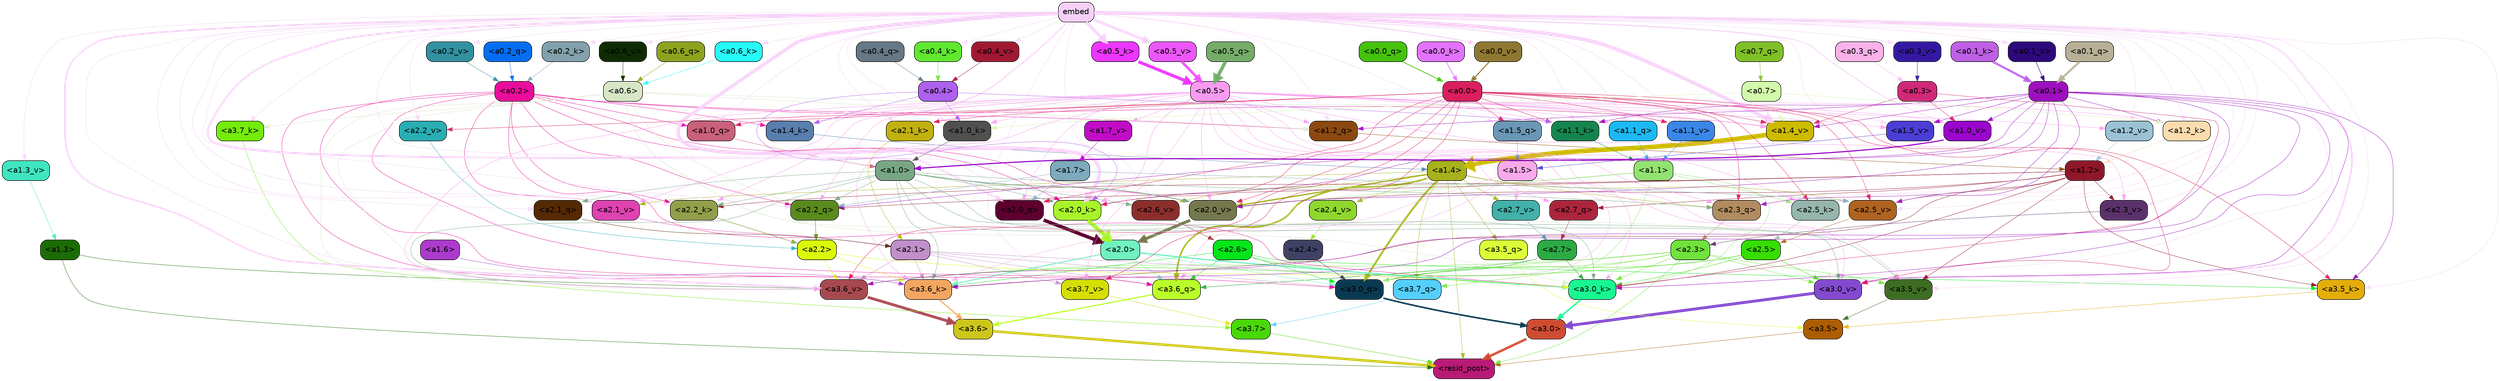 strict digraph "" {
	graph [bgcolor=transparent,
		layout=dot,
		overlap=false,
		splines=true
	];
	"<a3.7>"	[color=black,
		fillcolor="#49d809",
		fontname=Helvetica,
		shape=box,
		style="filled, rounded"];
	"<resid_post>"	[color=black,
		fillcolor="#b81a75",
		fontname=Helvetica,
		shape=box,
		style="filled, rounded"];
	"<a3.7>" -> "<resid_post>"	[color="#49d809",
		penwidth=0.6239100098609924];
	"<a3.6>"	[color=black,
		fillcolor="#ccc61b",
		fontname=Helvetica,
		shape=box,
		style="filled, rounded"];
	"<a3.6>" -> "<resid_post>"	[color="#ccc61b",
		penwidth=4.569062113761902];
	"<a3.5>"	[color=black,
		fillcolor="#ad5d03",
		fontname=Helvetica,
		shape=box,
		style="filled, rounded"];
	"<a3.5>" -> "<resid_post>"	[color="#ad5d03",
		penwidth=0.6];
	"<a3.0>"	[color=black,
		fillcolor="#cf4c32",
		fontname=Helvetica,
		shape=box,
		style="filled, rounded"];
	"<a3.0>" -> "<resid_post>"	[color="#cf4c32",
		penwidth=4.283544182777405];
	"<a2.3>"	[color=black,
		fillcolor="#70e23c",
		fontname=Helvetica,
		shape=box,
		style="filled, rounded"];
	"<a2.3>" -> "<resid_post>"	[color="#70e23c",
		penwidth=0.6];
	"<a3.7_q>"	[color=black,
		fillcolor="#53cffb",
		fontname=Helvetica,
		shape=box,
		style="filled, rounded"];
	"<a2.3>" -> "<a3.7_q>"	[color="#70e23c",
		penwidth=0.6];
	"<a3.6_q>"	[color=black,
		fillcolor="#baff28",
		fontname=Helvetica,
		shape=box,
		style="filled, rounded"];
	"<a2.3>" -> "<a3.6_q>"	[color="#70e23c",
		penwidth=0.6];
	"<a3.0_q>"	[color=black,
		fillcolor="#0a3a51",
		fontname=Helvetica,
		shape=box,
		style="filled, rounded"];
	"<a2.3>" -> "<a3.0_q>"	[color="#70e23c",
		penwidth=0.6];
	"<a3.0_k>"	[color=black,
		fillcolor="#17f691",
		fontname=Helvetica,
		shape=box,
		style="filled, rounded"];
	"<a2.3>" -> "<a3.0_k>"	[color="#70e23c",
		penwidth=0.6];
	"<a3.6_v>"	[color=black,
		fillcolor="#a84950",
		fontname=Helvetica,
		shape=box,
		style="filled, rounded"];
	"<a2.3>" -> "<a3.6_v>"	[color="#70e23c",
		penwidth=0.6];
	"<a3.5_v>"	[color=black,
		fillcolor="#3d6d22",
		fontname=Helvetica,
		shape=box,
		style="filled, rounded"];
	"<a2.3>" -> "<a3.5_v>"	[color="#70e23c",
		penwidth=0.6];
	"<a3.0_v>"	[color=black,
		fillcolor="#834ad0",
		fontname=Helvetica,
		shape=box,
		style="filled, rounded"];
	"<a2.3>" -> "<a3.0_v>"	[color="#70e23c",
		penwidth=0.6];
	"<a1.4>"	[color=black,
		fillcolor="#a6b11b",
		fontname=Helvetica,
		shape=box,
		style="filled, rounded"];
	"<a1.4>" -> "<resid_post>"	[color="#a6b11b",
		penwidth=0.6];
	"<a1.4>" -> "<a3.7_q>"	[color="#a6b11b",
		penwidth=0.6];
	"<a1.4>" -> "<a3.6_q>"	[color="#a6b11b",
		penwidth=2.7934007048606873];
	"<a3.5_q>"	[color=black,
		fillcolor="#dbfe39",
		fontname=Helvetica,
		shape=box,
		style="filled, rounded"];
	"<a1.4>" -> "<a3.5_q>"	[color="#a6b11b",
		penwidth=0.6];
	"<a1.4>" -> "<a3.0_q>"	[color="#a6b11b",
		penwidth=3.340754985809326];
	"<a2.3_q>"	[color=black,
		fillcolor="#b18c60",
		fontname=Helvetica,
		shape=box,
		style="filled, rounded"];
	"<a1.4>" -> "<a2.3_q>"	[color="#a6b11b",
		penwidth=0.6];
	"<a2.7_v>"	[color=black,
		fillcolor="#41b1a9",
		fontname=Helvetica,
		shape=box,
		style="filled, rounded"];
	"<a1.4>" -> "<a2.7_v>"	[color="#a6b11b",
		penwidth=0.6];
	"<a2.6_v>"	[color=black,
		fillcolor="#8c2e2b",
		fontname=Helvetica,
		shape=box,
		style="filled, rounded"];
	"<a1.4>" -> "<a2.6_v>"	[color="#a6b11b",
		penwidth=0.6];
	"<a2.5_v>"	[color=black,
		fillcolor="#af631f",
		fontname=Helvetica,
		shape=box,
		style="filled, rounded"];
	"<a1.4>" -> "<a2.5_v>"	[color="#a6b11b",
		penwidth=0.6];
	"<a2.4_v>"	[color=black,
		fillcolor="#8fd72d",
		fontname=Helvetica,
		shape=box,
		style="filled, rounded"];
	"<a1.4>" -> "<a2.4_v>"	[color="#a6b11b",
		penwidth=0.6];
	"<a2.1_v>"	[color=black,
		fillcolor="#df42b1",
		fontname=Helvetica,
		shape=box,
		style="filled, rounded"];
	"<a1.4>" -> "<a2.1_v>"	[color="#a6b11b",
		penwidth=0.6];
	"<a2.0_v>"	[color=black,
		fillcolor="#74784c",
		fontname=Helvetica,
		shape=box,
		style="filled, rounded"];
	"<a1.4>" -> "<a2.0_v>"	[color="#a6b11b",
		penwidth=2.268759250640869];
	"<a1.3>"	[color=black,
		fillcolor="#1b6c04",
		fontname=Helvetica,
		shape=box,
		style="filled, rounded"];
	"<a1.3>" -> "<resid_post>"	[color="#1b6c04",
		penwidth=0.6];
	"<a1.3>" -> "<a3.6_v>"	[color="#1b6c04",
		penwidth=0.6];
	"<a3.7_q>" -> "<a3.7>"	[color="#53cffb",
		penwidth=0.6];
	"<a3.6_q>" -> "<a3.6>"	[color="#baff28",
		penwidth=2.0347584784030914];
	"<a3.5_q>" -> "<a3.5>"	[color="#dbfe39",
		penwidth=0.6];
	"<a3.0_q>" -> "<a3.0>"	[color="#0a3a51",
		penwidth=2.8635367155075073];
	"<a3.7_k>"	[color=black,
		fillcolor="#74ec0c",
		fontname=Helvetica,
		shape=box,
		style="filled, rounded"];
	"<a3.7_k>" -> "<a3.7>"	[color="#74ec0c",
		penwidth=0.6];
	"<a3.6_k>"	[color=black,
		fillcolor="#f3a661",
		fontname=Helvetica,
		shape=box,
		style="filled, rounded"];
	"<a3.6_k>" -> "<a3.6>"	[color="#f3a661",
		penwidth=2.1760786175727844];
	"<a3.5_k>"	[color=black,
		fillcolor="#e4ad0a",
		fontname=Helvetica,
		shape=box,
		style="filled, rounded"];
	"<a3.5_k>" -> "<a3.5>"	[color="#e4ad0a",
		penwidth=0.6];
	"<a3.0_k>" -> "<a3.0>"	[color="#17f691",
		penwidth=2.632905662059784];
	"<a3.7_v>"	[color=black,
		fillcolor="#d6df03",
		fontname=Helvetica,
		shape=box,
		style="filled, rounded"];
	"<a3.7_v>" -> "<a3.7>"	[color="#d6df03",
		penwidth=0.6];
	"<a3.6_v>" -> "<a3.6>"	[color="#a84950",
		penwidth=4.981305837631226];
	"<a3.5_v>" -> "<a3.5>"	[color="#3d6d22",
		penwidth=0.6];
	"<a3.0_v>" -> "<a3.0>"	[color="#834ad0",
		penwidth=5.168330669403076];
	"<a2.7>"	[color=black,
		fillcolor="#2caa44",
		fontname=Helvetica,
		shape=box,
		style="filled, rounded"];
	"<a2.7>" -> "<a3.6_q>"	[color="#2caa44",
		penwidth=0.6];
	"<a2.7>" -> "<a3.0_q>"	[color="#2caa44",
		penwidth=0.6];
	"<a2.7>" -> "<a3.0_k>"	[color="#2caa44",
		penwidth=0.6];
	"<a2.6>"	[color=black,
		fillcolor="#03e619",
		fontname=Helvetica,
		shape=box,
		style="filled, rounded"];
	"<a2.6>" -> "<a3.6_q>"	[color="#03e619",
		penwidth=0.6];
	"<a2.6>" -> "<a3.0_q>"	[color="#03e619",
		penwidth=0.6];
	"<a2.6>" -> "<a3.6_k>"	[color="#03e619",
		penwidth=0.6];
	"<a2.6>" -> "<a3.5_k>"	[color="#03e619",
		penwidth=0.6];
	"<a2.6>" -> "<a3.0_k>"	[color="#03e619",
		penwidth=0.6];
	"<a2.1>"	[color=black,
		fillcolor="#c18fc9",
		fontname=Helvetica,
		shape=box,
		style="filled, rounded"];
	"<a2.1>" -> "<a3.6_q>"	[color="#c18fc9",
		penwidth=0.6];
	"<a2.1>" -> "<a3.0_q>"	[color="#c18fc9",
		penwidth=0.6];
	"<a2.1>" -> "<a3.6_k>"	[color="#c18fc9",
		penwidth=0.6];
	"<a2.1>" -> "<a3.0_k>"	[color="#c18fc9",
		penwidth=0.6];
	"<a2.1>" -> "<a3.7_v>"	[color="#c18fc9",
		penwidth=0.6];
	"<a2.1>" -> "<a3.6_v>"	[color="#c18fc9",
		penwidth=0.6];
	"<a2.0>"	[color=black,
		fillcolor="#70f1c2",
		fontname=Helvetica,
		shape=box,
		style="filled, rounded"];
	"<a2.0>" -> "<a3.6_q>"	[color="#70f1c2",
		penwidth=0.6];
	"<a2.0>" -> "<a3.0_q>"	[color="#70f1c2",
		penwidth=0.6];
	"<a2.0>" -> "<a3.6_k>"	[color="#70f1c2",
		penwidth=1.6382827460765839];
	"<a2.0>" -> "<a3.0_k>"	[color="#70f1c2",
		penwidth=2.161143198609352];
	"<a1.5>"	[color=black,
		fillcolor="#f8a9ea",
		fontname=Helvetica,
		shape=box,
		style="filled, rounded"];
	"<a1.5>" -> "<a3.6_q>"	[color="#f8a9ea",
		penwidth=0.6];
	"<a1.5>" -> "<a3.0_q>"	[color="#f8a9ea",
		penwidth=0.6];
	"<a1.5>" -> "<a3.6_k>"	[color="#f8a9ea",
		penwidth=0.6];
	"<a1.5>" -> "<a3.0_k>"	[color="#f8a9ea",
		penwidth=0.6];
	"<a1.5>" -> "<a2.7_v>"	[color="#f8a9ea",
		penwidth=0.6];
	"<a0.2>"	[color=black,
		fillcolor="#ea0d9c",
		fontname=Helvetica,
		shape=box,
		style="filled, rounded"];
	"<a0.2>" -> "<a3.6_q>"	[color="#ea0d9c",
		penwidth=0.6];
	"<a0.2>" -> "<a3.0_q>"	[color="#ea0d9c",
		penwidth=0.6];
	"<a0.2>" -> "<a3.6_k>"	[color="#ea0d9c",
		penwidth=0.6];
	"<a0.2>" -> "<a3.0_k>"	[color="#ea0d9c",
		penwidth=0.6];
	"<a2.2_q>"	[color=black,
		fillcolor="#598b1c",
		fontname=Helvetica,
		shape=box,
		style="filled, rounded"];
	"<a0.2>" -> "<a2.2_q>"	[color="#ea0d9c",
		penwidth=0.6];
	"<a2.2_k>"	[color=black,
		fillcolor="#929f4a",
		fontname=Helvetica,
		shape=box,
		style="filled, rounded"];
	"<a0.2>" -> "<a2.2_k>"	[color="#ea0d9c",
		penwidth=0.6];
	"<a2.0_k>"	[color=black,
		fillcolor="#a9f429",
		fontname=Helvetica,
		shape=box,
		style="filled, rounded"];
	"<a0.2>" -> "<a2.0_k>"	[color="#ea0d9c",
		penwidth=0.6];
	"<a0.2>" -> "<a2.1_v>"	[color="#ea0d9c",
		penwidth=0.6];
	"<a0.2>" -> "<a2.0_v>"	[color="#ea0d9c",
		penwidth=0.6];
	"<a1.2_q>"	[color=black,
		fillcolor="#8b4810",
		fontname=Helvetica,
		shape=box,
		style="filled, rounded"];
	"<a0.2>" -> "<a1.2_q>"	[color="#ea0d9c",
		penwidth=0.6];
	"<a1.0_q>"	[color=black,
		fillcolor="#c9607c",
		fontname=Helvetica,
		shape=box,
		style="filled, rounded"];
	"<a0.2>" -> "<a1.0_q>"	[color="#ea0d9c",
		penwidth=0.6];
	"<a1.4_k>"	[color=black,
		fillcolor="#587fae",
		fontname=Helvetica,
		shape=box,
		style="filled, rounded"];
	"<a0.2>" -> "<a1.4_k>"	[color="#ea0d9c",
		penwidth=0.6];
	"<a1.4_v>"	[color=black,
		fillcolor="#cdbb00",
		fontname=Helvetica,
		shape=box,
		style="filled, rounded"];
	"<a0.2>" -> "<a1.4_v>"	[color="#ea0d9c",
		penwidth=0.6];
	"<a2.5>"	[color=black,
		fillcolor="#37de02",
		fontname=Helvetica,
		shape=box,
		style="filled, rounded"];
	"<a2.5>" -> "<a3.0_q>"	[color="#37de02",
		penwidth=0.6];
	"<a2.5>" -> "<a3.0_k>"	[color="#37de02",
		penwidth=0.6];
	"<a2.5>" -> "<a3.6_v>"	[color="#37de02",
		penwidth=0.6];
	"<a2.5>" -> "<a3.0_v>"	[color="#37de02",
		penwidth=0.6];
	"<a2.4>"	[color=black,
		fillcolor="#3f4165",
		fontname=Helvetica,
		shape=box,
		style="filled, rounded"];
	"<a2.4>" -> "<a3.0_q>"	[color="#3f4165",
		penwidth=0.6];
	"<a1.1>"	[color=black,
		fillcolor="#93e271",
		fontname=Helvetica,
		shape=box,
		style="filled, rounded"];
	"<a1.1>" -> "<a3.0_q>"	[color="#93e271",
		penwidth=0.6];
	"<a1.1>" -> "<a3.0_k>"	[color="#93e271",
		penwidth=0.6];
	"<a2.5_k>"	[color=black,
		fillcolor="#96b6ad",
		fontname=Helvetica,
		shape=box,
		style="filled, rounded"];
	"<a1.1>" -> "<a2.5_k>"	[color="#93e271",
		penwidth=0.6];
	"<a1.1>" -> "<a2.0_k>"	[color="#93e271",
		penwidth=0.6];
	"<a1.1>" -> "<a2.0_v>"	[color="#93e271",
		penwidth=0.6];
	"<a0.6>"	[color=black,
		fillcolor="#d9e6c6",
		fontname=Helvetica,
		shape=box,
		style="filled, rounded"];
	"<a0.6>" -> "<a3.7_k>"	[color="#d9e6c6",
		penwidth=0.6];
	"<a0.6>" -> "<a3.6_k>"	[color="#d9e6c6",
		penwidth=0.6];
	"<a0.6>" -> "<a3.0_k>"	[color="#d9e6c6",
		penwidth=0.6];
	"<a0.6>" -> "<a3.6_v>"	[color="#d9e6c6",
		penwidth=0.6];
	"<a0.6>" -> "<a3.0_v>"	[color="#d9e6c6",
		penwidth=0.6];
	"<a0.6>" -> "<a2.2_q>"	[color="#d9e6c6",
		penwidth=0.6];
	"<a0.6>" -> "<a1.2_q>"	[color="#d9e6c6",
		penwidth=0.6];
	"<a0.6>" -> "<a1.4_v>"	[color="#d9e6c6",
		penwidth=0.6];
	embed	[color=black,
		fillcolor="#f6d1f7",
		fontname=Helvetica,
		shape=box,
		style="filled, rounded"];
	embed -> "<a3.7_k>"	[color="#f6d1f7",
		penwidth=0.6];
	embed -> "<a3.6_k>"	[color="#f6d1f7",
		penwidth=0.6];
	embed -> "<a3.5_k>"	[color="#f6d1f7",
		penwidth=0.6];
	embed -> "<a3.0_k>"	[color="#f6d1f7",
		penwidth=0.6];
	embed -> "<a3.7_v>"	[color="#f6d1f7",
		penwidth=0.6];
	embed -> "<a3.6_v>"	[color="#f6d1f7",
		penwidth=2.7825746536254883];
	embed -> "<a3.5_v>"	[color="#f6d1f7",
		penwidth=0.6];
	embed -> "<a3.0_v>"	[color="#f6d1f7",
		penwidth=2.6950180530548096];
	embed -> "<a2.3_q>"	[color="#f6d1f7",
		penwidth=0.6];
	embed -> "<a2.2_q>"	[color="#f6d1f7",
		penwidth=0.6];
	"<a2.1_q>"	[color=black,
		fillcolor="#542904",
		fontname=Helvetica,
		shape=box,
		style="filled, rounded"];
	embed -> "<a2.1_q>"	[color="#f6d1f7",
		penwidth=0.6];
	"<a2.0_q>"	[color=black,
		fillcolor="#5d002e",
		fontname=Helvetica,
		shape=box,
		style="filled, rounded"];
	embed -> "<a2.0_q>"	[color="#f6d1f7",
		penwidth=3.305941343307495];
	embed -> "<a2.5_k>"	[color="#f6d1f7",
		penwidth=0.6];
	embed -> "<a2.2_k>"	[color="#f6d1f7",
		penwidth=0.6698317527770996];
	"<a2.1_k>"	[color=black,
		fillcolor="#c1b110",
		fontname=Helvetica,
		shape=box,
		style="filled, rounded"];
	embed -> "<a2.1_k>"	[color="#f6d1f7",
		penwidth=0.6];
	embed -> "<a2.0_k>"	[color="#f6d1f7",
		penwidth=6.12570995092392];
	embed -> "<a2.6_v>"	[color="#f6d1f7",
		penwidth=0.6];
	embed -> "<a2.5_v>"	[color="#f6d1f7",
		penwidth=0.6];
	"<a2.3_v>"	[color=black,
		fillcolor="#5b316c",
		fontname=Helvetica,
		shape=box,
		style="filled, rounded"];
	embed -> "<a2.3_v>"	[color="#f6d1f7",
		penwidth=0.6];
	"<a2.2_v>"	[color=black,
		fillcolor="#29aeb4",
		fontname=Helvetica,
		shape=box,
		style="filled, rounded"];
	embed -> "<a2.2_v>"	[color="#f6d1f7",
		penwidth=0.6];
	embed -> "<a2.1_v>"	[color="#f6d1f7",
		penwidth=0.6];
	embed -> "<a2.0_v>"	[color="#f6d1f7",
		penwidth=0.6];
	"<a1.5_q>"	[color=black,
		fillcolor="#6b97b6",
		fontname=Helvetica,
		shape=box,
		style="filled, rounded"];
	embed -> "<a1.5_q>"	[color="#f6d1f7",
		penwidth=0.6];
	embed -> "<a1.2_q>"	[color="#f6d1f7",
		penwidth=0.6087074279785156];
	"<a1.1_q>"	[color=black,
		fillcolor="#1cb9f3",
		fontname=Helvetica,
		shape=box,
		style="filled, rounded"];
	embed -> "<a1.1_q>"	[color="#f6d1f7",
		penwidth=0.6];
	embed -> "<a1.0_q>"	[color="#f6d1f7",
		penwidth=0.6];
	embed -> "<a1.4_k>"	[color="#f6d1f7",
		penwidth=2.1858973503112793];
	"<a1.2_k>"	[color=black,
		fillcolor="#fbdcae",
		fontname=Helvetica,
		shape=box,
		style="filled, rounded"];
	embed -> "<a1.2_k>"	[color="#f6d1f7",
		penwidth=0.6];
	"<a1.1_k>"	[color=black,
		fillcolor="#15854f",
		fontname=Helvetica,
		shape=box,
		style="filled, rounded"];
	embed -> "<a1.1_k>"	[color="#f6d1f7",
		penwidth=0.6];
	"<a1.0_k>"	[color=black,
		fillcolor="#50504f",
		fontname=Helvetica,
		shape=box,
		style="filled, rounded"];
	embed -> "<a1.0_k>"	[color="#f6d1f7",
		penwidth=0.6];
	"<a1.5_v>"	[color=black,
		fillcolor="#4b3ed5",
		fontname=Helvetica,
		shape=box,
		style="filled, rounded"];
	embed -> "<a1.5_v>"	[color="#f6d1f7",
		penwidth=0.6];
	embed -> "<a1.4_v>"	[color="#f6d1f7",
		penwidth=6.590077131986618];
	"<a1.3_v>"	[color=black,
		fillcolor="#3fe5bf",
		fontname=Helvetica,
		shape=box,
		style="filled, rounded"];
	embed -> "<a1.3_v>"	[color="#f6d1f7",
		penwidth=0.6];
	"<a1.2_v>"	[color=black,
		fillcolor="#9bc2d5",
		fontname=Helvetica,
		shape=box,
		style="filled, rounded"];
	embed -> "<a1.2_v>"	[color="#f6d1f7",
		penwidth=0.6];
	"<a1.1_v>"	[color=black,
		fillcolor="#3a87e8",
		fontname=Helvetica,
		shape=box,
		style="filled, rounded"];
	embed -> "<a1.1_v>"	[color="#f6d1f7",
		penwidth=0.6];
	"<a1.0_v>"	[color=black,
		fillcolor="#9b06cc",
		fontname=Helvetica,
		shape=box,
		style="filled, rounded"];
	embed -> "<a1.0_v>"	[color="#f6d1f7",
		penwidth=1.2076449394226074];
	"<a0.6_k>"	[color=black,
		fillcolor="#26faf7",
		fontname=Helvetica,
		shape=box,
		style="filled, rounded"];
	embed -> "<a0.6_k>"	[color="#f6d1f7",
		penwidth=0.6];
	"<a0.5_k>"	[color=black,
		fillcolor="#ec36fe",
		fontname=Helvetica,
		shape=box,
		style="filled, rounded"];
	embed -> "<a0.5_k>"	[color="#f6d1f7",
		penwidth=5.610821008682251];
	"<a0.4_k>"	[color=black,
		fillcolor="#5fe82e",
		fontname=Helvetica,
		shape=box,
		style="filled, rounded"];
	embed -> "<a0.4_k>"	[color="#f6d1f7",
		penwidth=0.6];
	"<a0.2_k>"	[color=black,
		fillcolor="#82a1ac",
		fontname=Helvetica,
		shape=box,
		style="filled, rounded"];
	embed -> "<a0.2_k>"	[color="#f6d1f7",
		penwidth=0.6];
	"<a0.6_v>"	[color=black,
		fillcolor="#0e2b03",
		fontname=Helvetica,
		shape=box,
		style="filled, rounded"];
	embed -> "<a0.6_v>"	[color="#f6d1f7",
		penwidth=0.6];
	"<a0.5_v>"	[color=black,
		fillcolor="#ec56fb",
		fontname=Helvetica,
		shape=box,
		style="filled, rounded"];
	embed -> "<a0.5_v>"	[color="#f6d1f7",
		penwidth=4.663905620574951];
	"<a0.4_v>"	[color=black,
		fillcolor="#a11832",
		fontname=Helvetica,
		shape=box,
		style="filled, rounded"];
	embed -> "<a0.4_v>"	[color="#f6d1f7",
		penwidth=0.6];
	"<a0.3_v>"	[color=black,
		fillcolor="#3418a2",
		fontname=Helvetica,
		shape=box,
		style="filled, rounded"];
	embed -> "<a0.3_v>"	[color="#f6d1f7",
		penwidth=0.6];
	"<a0.2_v>"	[color=black,
		fillcolor="#3290a1",
		fontname=Helvetica,
		shape=box,
		style="filled, rounded"];
	embed -> "<a0.2_v>"	[color="#f6d1f7",
		penwidth=0.6];
	"<a0.1_v>"	[color=black,
		fillcolor="#2c087b",
		fontname=Helvetica,
		shape=box,
		style="filled, rounded"];
	embed -> "<a0.1_v>"	[color="#f6d1f7",
		penwidth=0.8192043304443359];
	"<a0.0_v>"	[color=black,
		fillcolor="#8e7831",
		fontname=Helvetica,
		shape=box,
		style="filled, rounded"];
	embed -> "<a0.0_v>"	[color="#f6d1f7",
		penwidth=1.706191062927246];
	"<a2.2>"	[color=black,
		fillcolor="#d9f90a",
		fontname=Helvetica,
		shape=box,
		style="filled, rounded"];
	"<a2.2>" -> "<a3.6_k>"	[color="#d9f90a",
		penwidth=0.6];
	"<a2.2>" -> "<a3.0_k>"	[color="#d9f90a",
		penwidth=0.6];
	"<a2.2>" -> "<a3.6_v>"	[color="#d9f90a",
		penwidth=0.6];
	"<a1.6>"	[color=black,
		fillcolor="#ad3ace",
		fontname=Helvetica,
		shape=box,
		style="filled, rounded"];
	"<a1.6>" -> "<a3.6_k>"	[color="#ad3ace",
		penwidth=0.6];
	"<a1.2>"	[color=black,
		fillcolor="#8e172a",
		fontname=Helvetica,
		shape=box,
		style="filled, rounded"];
	"<a1.2>" -> "<a3.6_k>"	[color="#8e172a",
		penwidth=0.6];
	"<a1.2>" -> "<a3.5_k>"	[color="#8e172a",
		penwidth=0.6];
	"<a1.2>" -> "<a3.0_k>"	[color="#8e172a",
		penwidth=0.6];
	"<a1.2>" -> "<a3.5_v>"	[color="#8e172a",
		penwidth=0.6];
	"<a2.7_q>"	[color=black,
		fillcolor="#ac253d",
		fontname=Helvetica,
		shape=box,
		style="filled, rounded"];
	"<a1.2>" -> "<a2.7_q>"	[color="#8e172a",
		penwidth=0.6];
	"<a1.2>" -> "<a2.2_q>"	[color="#8e172a",
		penwidth=0.6];
	"<a1.2>" -> "<a2.2_k>"	[color="#8e172a",
		penwidth=0.6];
	"<a1.2>" -> "<a2.5_v>"	[color="#8e172a",
		penwidth=0.6];
	"<a1.2>" -> "<a2.3_v>"	[color="#8e172a",
		penwidth=0.6];
	"<a1.2>" -> "<a2.0_v>"	[color="#8e172a",
		penwidth=0.6];
	"<a1.0>"	[color=black,
		fillcolor="#78a685",
		fontname=Helvetica,
		shape=box,
		style="filled, rounded"];
	"<a1.0>" -> "<a3.6_k>"	[color="#78a685",
		penwidth=0.6];
	"<a1.0>" -> "<a3.0_k>"	[color="#78a685",
		penwidth=0.6];
	"<a1.0>" -> "<a3.6_v>"	[color="#78a685",
		penwidth=0.6];
	"<a1.0>" -> "<a3.5_v>"	[color="#78a685",
		penwidth=0.6];
	"<a1.0>" -> "<a3.0_v>"	[color="#78a685",
		penwidth=0.6];
	"<a1.0>" -> "<a2.3_q>"	[color="#78a685",
		penwidth=0.6];
	"<a1.0>" -> "<a2.2_q>"	[color="#78a685",
		penwidth=0.6];
	"<a1.0>" -> "<a2.1_q>"	[color="#78a685",
		penwidth=0.6];
	"<a1.0>" -> "<a2.2_k>"	[color="#78a685",
		penwidth=0.6];
	"<a1.0>" -> "<a2.0_k>"	[color="#78a685",
		penwidth=0.6];
	"<a1.0>" -> "<a2.6_v>"	[color="#78a685",
		penwidth=0.6];
	"<a1.0>" -> "<a2.0_v>"	[color="#78a685",
		penwidth=1.2213096618652344];
	"<a0.5>"	[color=black,
		fillcolor="#f89bf0",
		fontname=Helvetica,
		shape=box,
		style="filled, rounded"];
	"<a0.5>" -> "<a3.6_k>"	[color="#f89bf0",
		penwidth=0.6];
	"<a0.5>" -> "<a3.7_v>"	[color="#f89bf0",
		penwidth=0.6];
	"<a0.5>" -> "<a3.6_v>"	[color="#f89bf0",
		penwidth=0.6];
	"<a0.5>" -> "<a3.5_v>"	[color="#f89bf0",
		penwidth=0.6];
	"<a0.5>" -> "<a3.0_v>"	[color="#f89bf0",
		penwidth=0.6];
	"<a0.5>" -> "<a2.7_q>"	[color="#f89bf0",
		penwidth=0.6];
	"<a0.5>" -> "<a2.3_q>"	[color="#f89bf0",
		penwidth=0.6];
	"<a0.5>" -> "<a2.2_q>"	[color="#f89bf0",
		penwidth=0.6];
	"<a0.5>" -> "<a2.0_q>"	[color="#f89bf0",
		penwidth=0.6];
	"<a0.5>" -> "<a2.5_k>"	[color="#f89bf0",
		penwidth=0.6];
	"<a0.5>" -> "<a2.2_k>"	[color="#f89bf0",
		penwidth=0.6];
	"<a0.5>" -> "<a2.1_k>"	[color="#f89bf0",
		penwidth=0.6];
	"<a0.5>" -> "<a2.0_k>"	[color="#f89bf0",
		penwidth=0.6900839805603027];
	"<a0.5>" -> "<a2.3_v>"	[color="#f89bf0",
		penwidth=0.6];
	"<a0.5>" -> "<a2.1_v>"	[color="#f89bf0",
		penwidth=0.6];
	"<a0.5>" -> "<a2.0_v>"	[color="#f89bf0",
		penwidth=0.6];
	"<a0.5>" -> "<a1.2_q>"	[color="#f89bf0",
		penwidth=0.6];
	"<a0.5>" -> "<a1.1_q>"	[color="#f89bf0",
		penwidth=0.6];
	"<a0.5>" -> "<a1.0_q>"	[color="#f89bf0",
		penwidth=0.6];
	"<a0.5>" -> "<a1.2_k>"	[color="#f89bf0",
		penwidth=0.6];
	"<a0.5>" -> "<a1.1_k>"	[color="#f89bf0",
		penwidth=0.6];
	"<a0.5>" -> "<a1.0_k>"	[color="#f89bf0",
		penwidth=0.6];
	"<a1.7_v>"	[color=black,
		fillcolor="#c20cc8",
		fontname=Helvetica,
		shape=box,
		style="filled, rounded"];
	"<a0.5>" -> "<a1.7_v>"	[color="#f89bf0",
		penwidth=0.6];
	"<a0.5>" -> "<a1.5_v>"	[color="#f89bf0",
		penwidth=0.6];
	"<a0.5>" -> "<a1.4_v>"	[color="#f89bf0",
		penwidth=0.9985027313232422];
	"<a0.5>" -> "<a1.2_v>"	[color="#f89bf0",
		penwidth=0.6];
	"<a0.5>" -> "<a1.1_v>"	[color="#f89bf0",
		penwidth=0.6];
	"<a0.5>" -> "<a1.0_v>"	[color="#f89bf0",
		penwidth=0.6];
	"<a0.1>"	[color=black,
		fillcolor="#9d0fbe",
		fontname=Helvetica,
		shape=box,
		style="filled, rounded"];
	"<a0.1>" -> "<a3.6_k>"	[color="#9d0fbe",
		penwidth=0.6];
	"<a0.1>" -> "<a3.5_k>"	[color="#9d0fbe",
		penwidth=0.6];
	"<a0.1>" -> "<a3.0_k>"	[color="#9d0fbe",
		penwidth=0.6];
	"<a0.1>" -> "<a3.6_v>"	[color="#9d0fbe",
		penwidth=0.6];
	"<a0.1>" -> "<a3.0_v>"	[color="#9d0fbe",
		penwidth=0.6];
	"<a0.1>" -> "<a2.3_q>"	[color="#9d0fbe",
		penwidth=0.6];
	"<a0.1>" -> "<a2.2_q>"	[color="#9d0fbe",
		penwidth=0.6];
	"<a0.1>" -> "<a2.0_k>"	[color="#9d0fbe",
		penwidth=0.6];
	"<a0.1>" -> "<a2.5_v>"	[color="#9d0fbe",
		penwidth=0.6];
	"<a0.1>" -> "<a2.0_v>"	[color="#9d0fbe",
		penwidth=0.6];
	"<a0.1>" -> "<a1.2_q>"	[color="#9d0fbe",
		penwidth=0.6218185424804688];
	"<a0.1>" -> "<a1.2_k>"	[color="#9d0fbe",
		penwidth=0.6];
	"<a0.1>" -> "<a1.1_k>"	[color="#9d0fbe",
		penwidth=0.6];
	"<a0.1>" -> "<a1.5_v>"	[color="#9d0fbe",
		penwidth=0.6];
	"<a0.1>" -> "<a1.4_v>"	[color="#9d0fbe",
		penwidth=0.6];
	"<a0.1>" -> "<a1.0_v>"	[color="#9d0fbe",
		penwidth=0.6];
	"<a0.0>"	[color=black,
		fillcolor="#db1e5e",
		fontname=Helvetica,
		shape=box,
		style="filled, rounded"];
	"<a0.0>" -> "<a3.5_k>"	[color="#db1e5e",
		penwidth=0.6];
	"<a0.0>" -> "<a3.7_v>"	[color="#db1e5e",
		penwidth=0.6];
	"<a0.0>" -> "<a3.6_v>"	[color="#db1e5e",
		penwidth=0.6];
	"<a0.0>" -> "<a3.0_v>"	[color="#db1e5e",
		penwidth=0.6];
	"<a0.0>" -> "<a2.3_q>"	[color="#db1e5e",
		penwidth=0.6];
	"<a0.0>" -> "<a2.0_q>"	[color="#db1e5e",
		penwidth=0.6];
	"<a0.0>" -> "<a2.5_k>"	[color="#db1e5e",
		penwidth=0.6];
	"<a0.0>" -> "<a2.1_k>"	[color="#db1e5e",
		penwidth=0.6];
	"<a0.0>" -> "<a2.0_k>"	[color="#db1e5e",
		penwidth=0.6];
	"<a0.0>" -> "<a2.5_v>"	[color="#db1e5e",
		penwidth=0.6];
	"<a0.0>" -> "<a2.2_v>"	[color="#db1e5e",
		penwidth=0.6];
	"<a0.0>" -> "<a2.0_v>"	[color="#db1e5e",
		penwidth=0.6];
	"<a0.0>" -> "<a1.5_q>"	[color="#db1e5e",
		penwidth=0.6];
	"<a0.0>" -> "<a1.0_q>"	[color="#db1e5e",
		penwidth=0.6];
	"<a0.0>" -> "<a1.1_k>"	[color="#db1e5e",
		penwidth=0.6];
	"<a0.0>" -> "<a1.4_v>"	[color="#db1e5e",
		penwidth=0.6];
	"<a0.0>" -> "<a1.1_v>"	[color="#db1e5e",
		penwidth=0.6];
	"<a0.3>"	[color=black,
		fillcolor="#d02978",
		fontname=Helvetica,
		shape=box,
		style="filled, rounded"];
	"<a0.3>" -> "<a3.0_k>"	[color="#d02978",
		penwidth=0.6];
	"<a0.3>" -> "<a1.4_v>"	[color="#d02978",
		penwidth=0.6];
	"<a0.3>" -> "<a1.0_v>"	[color="#d02978",
		penwidth=0.6];
	"<a2.7_q>" -> "<a2.7>"	[color="#ac253d",
		penwidth=0.6];
	"<a2.3_q>" -> "<a2.3>"	[color="#b18c60",
		penwidth=0.6];
	"<a2.2_q>" -> "<a2.2>"	[color="#598b1c",
		penwidth=0.7553567886352539];
	"<a2.1_q>" -> "<a2.1>"	[color="#542904",
		penwidth=0.6];
	"<a2.0_q>" -> "<a2.0>"	[color="#5d002e",
		penwidth=6.256794691085815];
	"<a2.5_k>" -> "<a2.5>"	[color="#96b6ad",
		penwidth=0.6];
	"<a2.2_k>" -> "<a2.2>"	[color="#929f4a",
		penwidth=0.8854708671569824];
	"<a2.1_k>" -> "<a2.1>"	[color="#c1b110",
		penwidth=0.6];
	"<a2.0_k>" -> "<a2.0>"	[color="#a9f429",
		penwidth=7.231504917144775];
	"<a2.7_v>" -> "<a2.7>"	[color="#41b1a9",
		penwidth=0.6];
	"<a2.6_v>" -> "<a2.6>"	[color="#8c2e2b",
		penwidth=0.6];
	"<a2.5_v>" -> "<a2.5>"	[color="#af631f",
		penwidth=0.6];
	"<a2.4_v>" -> "<a2.4>"	[color="#8fd72d",
		penwidth=0.6];
	"<a2.3_v>" -> "<a2.3>"	[color="#5b316c",
		penwidth=0.6];
	"<a2.2_v>" -> "<a2.2>"	[color="#29aeb4",
		penwidth=0.6];
	"<a2.1_v>" -> "<a2.1>"	[color="#df42b1",
		penwidth=0.6];
	"<a2.0_v>" -> "<a2.0>"	[color="#74784c",
		penwidth=5.231471925973892];
	"<a1.7>"	[color=black,
		fillcolor="#7daabc",
		fontname=Helvetica,
		shape=box,
		style="filled, rounded"];
	"<a1.7>" -> "<a2.2_q>"	[color="#7daabc",
		penwidth=0.6];
	"<a1.7>" -> "<a2.0_q>"	[color="#7daabc",
		penwidth=0.6];
	"<a1.7>" -> "<a2.5_v>"	[color="#7daabc",
		penwidth=0.6];
	"<a0.4>"	[color=black,
		fillcolor="#ae60ee",
		fontname=Helvetica,
		shape=box,
		style="filled, rounded"];
	"<a0.4>" -> "<a2.0_k>"	[color="#ae60ee",
		penwidth=0.6];
	"<a0.4>" -> "<a1.4_k>"	[color="#ae60ee",
		penwidth=0.6];
	"<a0.4>" -> "<a1.1_k>"	[color="#ae60ee",
		penwidth=0.6];
	"<a0.4>" -> "<a1.0_k>"	[color="#ae60ee",
		penwidth=0.6];
	"<a1.5_q>" -> "<a1.5>"	[color="#6b97b6",
		penwidth=0.6];
	"<a1.2_q>" -> "<a1.2>"	[color="#8b4810",
		penwidth=0.6];
	"<a1.1_q>" -> "<a1.1>"	[color="#1cb9f3",
		penwidth=0.6];
	"<a1.0_q>" -> "<a1.0>"	[color="#c9607c",
		penwidth=0.6];
	"<a1.4_k>" -> "<a1.4>"	[color="#587fae",
		penwidth=0.6];
	"<a1.2_k>" -> "<a1.2>"	[color="#fbdcae",
		penwidth=0.6];
	"<a1.1_k>" -> "<a1.1>"	[color="#15854f",
		penwidth=0.6];
	"<a1.0_k>" -> "<a1.0>"	[color="#50504f",
		penwidth=0.6];
	"<a1.7_v>" -> "<a1.7>"	[color="#c20cc8",
		penwidth=0.6];
	"<a1.5_v>" -> "<a1.5>"	[color="#4b3ed5",
		penwidth=0.6];
	"<a1.4_v>" -> "<a1.4>"	[color="#cdbb00",
		penwidth=8.36684274673462];
	"<a1.3_v>" -> "<a1.3>"	[color="#3fe5bf",
		penwidth=0.6];
	"<a1.2_v>" -> "<a1.2>"	[color="#9bc2d5",
		penwidth=0.6];
	"<a1.1_v>" -> "<a1.1>"	[color="#3a87e8",
		penwidth=0.6];
	"<a1.0_v>" -> "<a1.0>"	[color="#9b06cc",
		penwidth=1.9665732383728027];
	"<a0.7>"	[color=black,
		fillcolor="#d2f8ab",
		fontname=Helvetica,
		shape=box,
		style="filled, rounded"];
	"<a0.7>" -> "<a1.2_k>"	[color="#d2f8ab",
		penwidth=0.6];
	"<a0.7>" -> "<a1.0_k>"	[color="#d2f8ab",
		penwidth=0.6];
	"<a0.7>" -> "<a1.4_v>"	[color="#d2f8ab",
		penwidth=0.6];
	"<a0.7_q>"	[color=black,
		fillcolor="#7fc026",
		fontname=Helvetica,
		shape=box,
		style="filled, rounded"];
	"<a0.7_q>" -> "<a0.7>"	[color="#7fc026",
		penwidth=0.6];
	"<a0.6_q>"	[color=black,
		fillcolor="#8da31e",
		fontname=Helvetica,
		shape=box,
		style="filled, rounded"];
	"<a0.6_q>" -> "<a0.6>"	[color="#8da31e",
		penwidth=0.6];
	"<a0.5_q>"	[color=black,
		fillcolor="#74ac68",
		fontname=Helvetica,
		shape=box,
		style="filled, rounded"];
	"<a0.5_q>" -> "<a0.5>"	[color="#74ac68",
		penwidth=6.156635046005249];
	"<a0.4_q>"	[color=black,
		fillcolor="#667785",
		fontname=Helvetica,
		shape=box,
		style="filled, rounded"];
	"<a0.4_q>" -> "<a0.4>"	[color="#667785",
		penwidth=0.6];
	"<a0.3_q>"	[color=black,
		fillcolor="#f8b2e9",
		fontname=Helvetica,
		shape=box,
		style="filled, rounded"];
	"<a0.3_q>" -> "<a0.3>"	[color="#f8b2e9",
		penwidth=0.6];
	"<a0.2_q>"	[color=black,
		fillcolor="#056df3",
		fontname=Helvetica,
		shape=box,
		style="filled, rounded"];
	"<a0.2_q>" -> "<a0.2>"	[color="#056df3",
		penwidth=0.6];
	"<a0.1_q>"	[color=black,
		fillcolor="#b7b097",
		fontname=Helvetica,
		shape=box,
		style="filled, rounded"];
	"<a0.1_q>" -> "<a0.1>"	[color="#b7b097",
		penwidth=3.795884132385254];
	"<a0.0_q>"	[color=black,
		fillcolor="#45c20d",
		fontname=Helvetica,
		shape=box,
		style="filled, rounded"];
	"<a0.0_q>" -> "<a0.0>"	[color="#45c20d",
		penwidth=1.2393803596496582];
	"<a0.6_k>" -> "<a0.6>"	[color="#26faf7",
		penwidth=0.6];
	"<a0.5_k>" -> "<a0.5>"	[color="#ec36fe",
		penwidth=5.603226900100708];
	"<a0.4_k>" -> "<a0.4>"	[color="#5fe82e",
		penwidth=0.6];
	"<a0.2_k>" -> "<a0.2>"	[color="#82a1ac",
		penwidth=0.6];
	"<a0.1_k>"	[color=black,
		fillcolor="#be5fe5",
		fontname=Helvetica,
		shape=box,
		style="filled, rounded"];
	"<a0.1_k>" -> "<a0.1>"	[color="#be5fe5",
		penwidth=3.7429747581481934];
	"<a0.0_k>"	[color=black,
		fillcolor="#e372fe",
		fontname=Helvetica,
		shape=box,
		style="filled, rounded"];
	"<a0.0_k>" -> "<a0.0>"	[color="#e372fe",
		penwidth=1.106727123260498];
	"<a0.6_v>" -> "<a0.6>"	[color="#0e2b03",
		penwidth=0.6];
	"<a0.5_v>" -> "<a0.5>"	[color="#ec56fb",
		penwidth=4.667354106903076];
	"<a0.4_v>" -> "<a0.4>"	[color="#a11832",
		penwidth=0.6];
	"<a0.3_v>" -> "<a0.3>"	[color="#3418a2",
		penwidth=0.6];
	"<a0.2_v>" -> "<a0.2>"	[color="#3290a1",
		penwidth=0.6];
	"<a0.1_v>" -> "<a0.1>"	[color="#2c087b",
		penwidth=0.8298110961914062];
	"<a0.0_v>" -> "<a0.0>"	[color="#8e7831",
		penwidth=1.7084956169128418];
}
